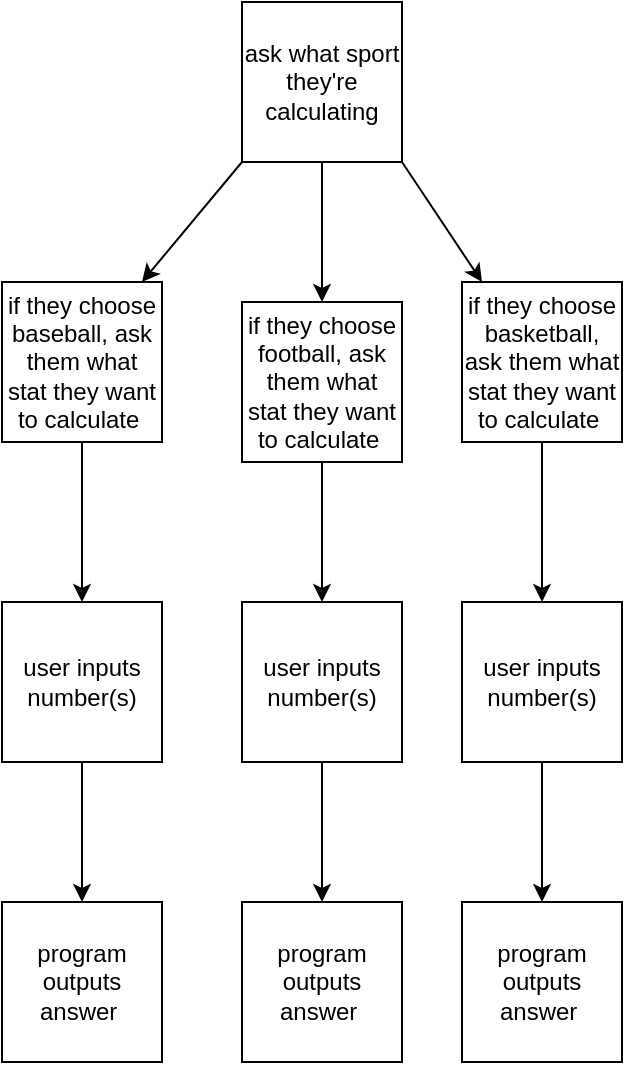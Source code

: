 <mxfile version="13.7.7" type="google"><diagram id="MWnuGzpTwRGFwtoH9fh-" name="Page-1"><mxGraphModel dx="946" dy="662" grid="1" gridSize="10" guides="1" tooltips="1" connect="1" arrows="1" fold="1" page="1" pageScale="1" pageWidth="850" pageHeight="1100" math="0" shadow="0"><root><mxCell id="0"/><mxCell id="1" parent="0"/><mxCell id="Jw240Eai2zKb9MsA3Uju-5" style="edgeStyle=orthogonalEdgeStyle;rounded=0;orthogonalLoop=1;jettySize=auto;html=1;exitX=0.5;exitY=1;exitDx=0;exitDy=0;" edge="1" parent="1" source="Jw240Eai2zKb9MsA3Uju-1"><mxGeometry relative="1" as="geometry"><mxPoint x="400" y="160" as="targetPoint"/></mxGeometry></mxCell><mxCell id="Jw240Eai2zKb9MsA3Uju-1" value="ask what sport they're calculating" style="whiteSpace=wrap;html=1;aspect=fixed;" vertex="1" parent="1"><mxGeometry x="360" y="10" width="80" height="80" as="geometry"/></mxCell><mxCell id="Jw240Eai2zKb9MsA3Uju-3" value="" style="endArrow=classic;html=1;" edge="1" parent="1"><mxGeometry width="50" height="50" relative="1" as="geometry"><mxPoint x="360" y="90" as="sourcePoint"/><mxPoint x="310" y="150" as="targetPoint"/></mxGeometry></mxCell><mxCell id="Jw240Eai2zKb9MsA3Uju-4" value="" style="endArrow=classic;html=1;" edge="1" parent="1"><mxGeometry width="50" height="50" relative="1" as="geometry"><mxPoint x="440" y="90" as="sourcePoint"/><mxPoint x="480" y="150" as="targetPoint"/></mxGeometry></mxCell><mxCell id="Jw240Eai2zKb9MsA3Uju-9" style="edgeStyle=orthogonalEdgeStyle;rounded=0;orthogonalLoop=1;jettySize=auto;html=1;" edge="1" parent="1" source="Jw240Eai2zKb9MsA3Uju-6"><mxGeometry relative="1" as="geometry"><mxPoint x="280" y="310" as="targetPoint"/></mxGeometry></mxCell><mxCell id="Jw240Eai2zKb9MsA3Uju-6" value="if they choose baseball, ask them what stat they want to calculate&amp;nbsp;" style="whiteSpace=wrap;html=1;aspect=fixed;" vertex="1" parent="1"><mxGeometry x="240" y="150" width="80" height="80" as="geometry"/></mxCell><mxCell id="Jw240Eai2zKb9MsA3Uju-11" style="edgeStyle=orthogonalEdgeStyle;rounded=0;orthogonalLoop=1;jettySize=auto;html=1;" edge="1" parent="1" source="Jw240Eai2zKb9MsA3Uju-7"><mxGeometry relative="1" as="geometry"><mxPoint x="510" y="310" as="targetPoint"/></mxGeometry></mxCell><mxCell id="Jw240Eai2zKb9MsA3Uju-7" value="&lt;span&gt;if they choose basketball, ask them what stat they want to calculate&amp;nbsp;&lt;/span&gt;" style="whiteSpace=wrap;html=1;aspect=fixed;" vertex="1" parent="1"><mxGeometry x="470" y="150" width="80" height="80" as="geometry"/></mxCell><mxCell id="Jw240Eai2zKb9MsA3Uju-10" style="edgeStyle=orthogonalEdgeStyle;rounded=0;orthogonalLoop=1;jettySize=auto;html=1;exitX=0.5;exitY=1;exitDx=0;exitDy=0;" edge="1" parent="1" source="Jw240Eai2zKb9MsA3Uju-8"><mxGeometry relative="1" as="geometry"><mxPoint x="400" y="310" as="targetPoint"/></mxGeometry></mxCell><mxCell id="Jw240Eai2zKb9MsA3Uju-8" value="&lt;span&gt;if they choose football, ask them what stat they want to calculate&amp;nbsp;&lt;/span&gt;" style="whiteSpace=wrap;html=1;aspect=fixed;" vertex="1" parent="1"><mxGeometry x="360" y="160" width="80" height="80" as="geometry"/></mxCell><mxCell id="Jw240Eai2zKb9MsA3Uju-16" style="edgeStyle=orthogonalEdgeStyle;rounded=0;orthogonalLoop=1;jettySize=auto;html=1;exitX=0.5;exitY=1;exitDx=0;exitDy=0;" edge="1" parent="1" source="Jw240Eai2zKb9MsA3Uju-12"><mxGeometry relative="1" as="geometry"><mxPoint x="280" y="460" as="targetPoint"/></mxGeometry></mxCell><mxCell id="Jw240Eai2zKb9MsA3Uju-12" value="user inputs number(s)" style="whiteSpace=wrap;html=1;aspect=fixed;" vertex="1" parent="1"><mxGeometry x="240" y="310" width="80" height="80" as="geometry"/></mxCell><mxCell id="Jw240Eai2zKb9MsA3Uju-17" style="edgeStyle=orthogonalEdgeStyle;rounded=0;orthogonalLoop=1;jettySize=auto;html=1;exitX=0.5;exitY=1;exitDx=0;exitDy=0;" edge="1" parent="1" source="Jw240Eai2zKb9MsA3Uju-13"><mxGeometry relative="1" as="geometry"><mxPoint x="400" y="460" as="targetPoint"/></mxGeometry></mxCell><mxCell id="Jw240Eai2zKb9MsA3Uju-13" value="user inputs number(s)" style="whiteSpace=wrap;html=1;aspect=fixed;" vertex="1" parent="1"><mxGeometry x="360" y="310" width="80" height="80" as="geometry"/></mxCell><mxCell id="Jw240Eai2zKb9MsA3Uju-18" style="edgeStyle=orthogonalEdgeStyle;rounded=0;orthogonalLoop=1;jettySize=auto;html=1;exitX=0.5;exitY=1;exitDx=0;exitDy=0;" edge="1" parent="1" source="Jw240Eai2zKb9MsA3Uju-14"><mxGeometry relative="1" as="geometry"><mxPoint x="510" y="460" as="targetPoint"/></mxGeometry></mxCell><mxCell id="Jw240Eai2zKb9MsA3Uju-14" value="user inputs number(s)" style="whiteSpace=wrap;html=1;aspect=fixed;" vertex="1" parent="1"><mxGeometry x="470" y="310" width="80" height="80" as="geometry"/></mxCell><mxCell id="Jw240Eai2zKb9MsA3Uju-19" value="program outputs answer&amp;nbsp;" style="whiteSpace=wrap;html=1;aspect=fixed;" vertex="1" parent="1"><mxGeometry x="240" y="460" width="80" height="80" as="geometry"/></mxCell><mxCell id="Jw240Eai2zKb9MsA3Uju-20" value="program outputs answer&amp;nbsp;" style="whiteSpace=wrap;html=1;aspect=fixed;" vertex="1" parent="1"><mxGeometry x="360" y="460" width="80" height="80" as="geometry"/></mxCell><mxCell id="Jw240Eai2zKb9MsA3Uju-21" value="program outputs answer&amp;nbsp;" style="whiteSpace=wrap;html=1;aspect=fixed;" vertex="1" parent="1"><mxGeometry x="470" y="460" width="80" height="80" as="geometry"/></mxCell></root></mxGraphModel></diagram></mxfile>